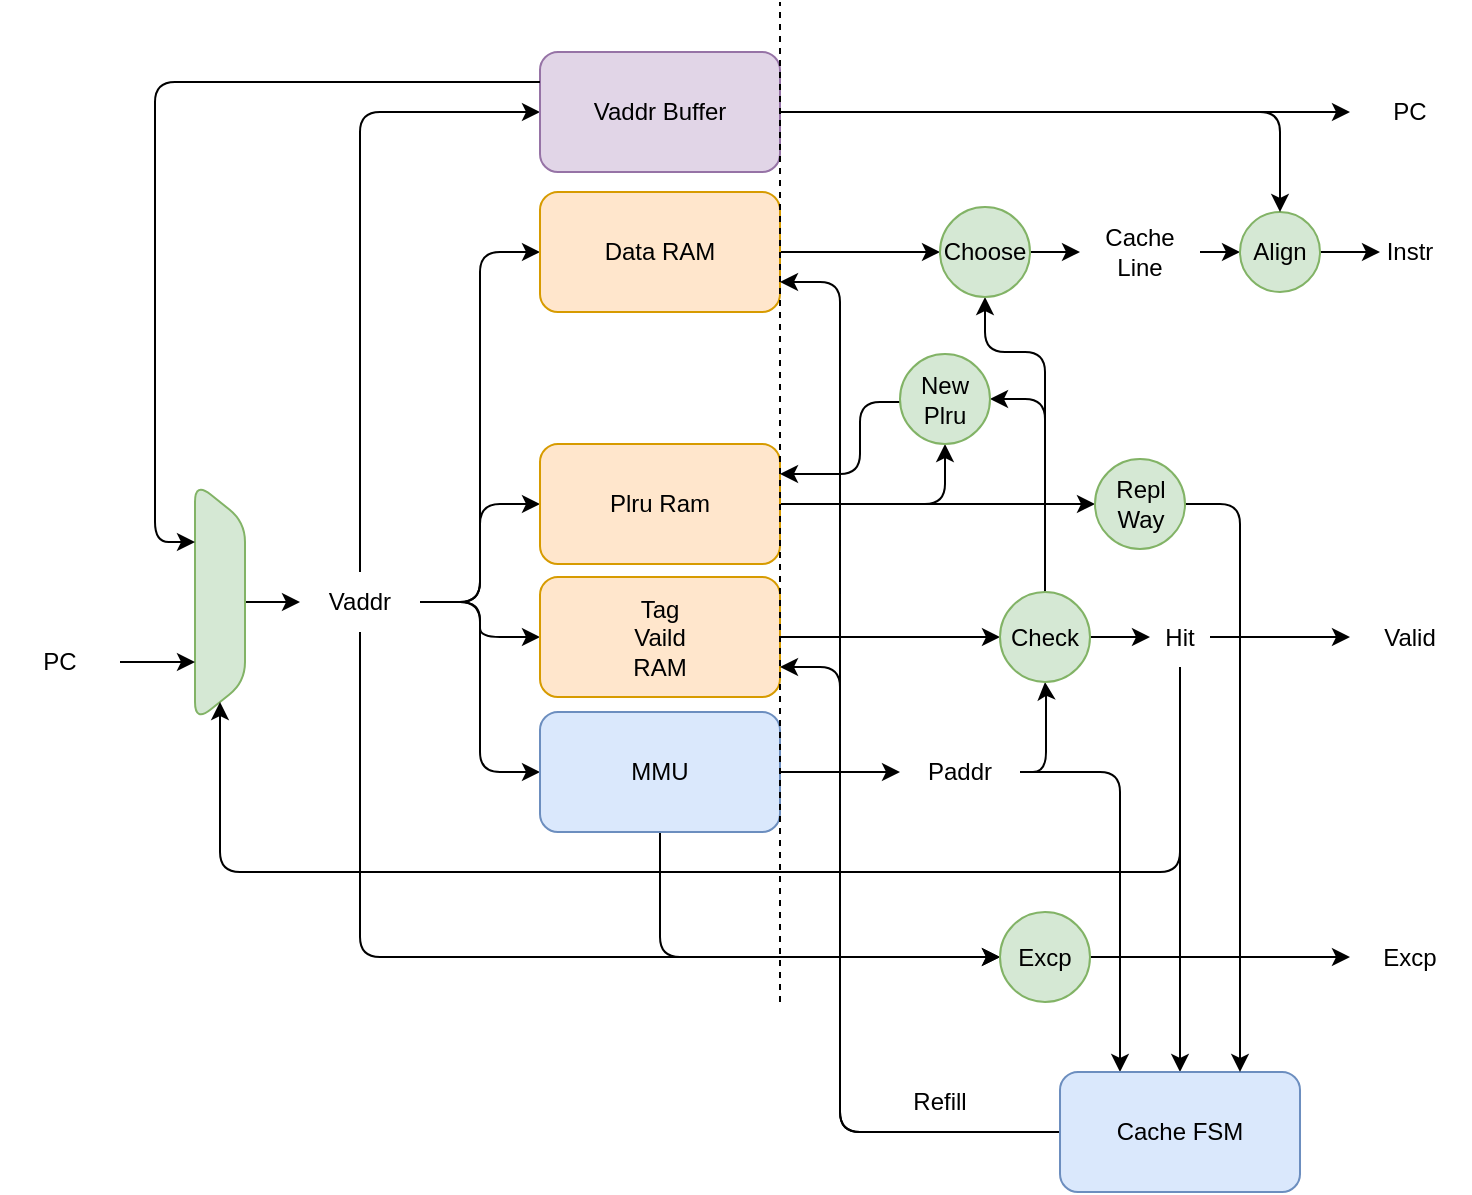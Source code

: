 <mxfile version="24.1.0" type="device">
  <diagram name="第 1 页" id="RHM_bouPQ1e7EWAXzaLb">
    <mxGraphModel dx="1562" dy="917" grid="1" gridSize="10" guides="1" tooltips="1" connect="1" arrows="1" fold="1" page="1" pageScale="1" pageWidth="827" pageHeight="1169" math="0" shadow="0">
      <root>
        <mxCell id="0" />
        <mxCell id="1" parent="0" />
        <mxCell id="nb9R0Qqpwgr36taJY6O--2" style="edgeStyle=orthogonalEdgeStyle;rounded=1;orthogonalLoop=1;jettySize=auto;html=1;exitX=1;exitY=0.5;exitDx=0;exitDy=0;entryX=0;entryY=0.5;entryDx=0;entryDy=0;" parent="1" source="nb9R0Qqpwgr36taJY6O--1" target="nb9R0Qqpwgr36taJY6O--5" edge="1">
          <mxGeometry relative="1" as="geometry">
            <mxPoint x="310" y="395" as="targetPoint" />
          </mxGeometry>
        </mxCell>
        <mxCell id="nb9R0Qqpwgr36taJY6O--3" style="edgeStyle=orthogonalEdgeStyle;rounded=1;orthogonalLoop=1;jettySize=auto;html=1;exitX=1;exitY=0.5;exitDx=0;exitDy=0;entryX=0;entryY=0.5;entryDx=0;entryDy=0;" parent="1" source="nb9R0Qqpwgr36taJY6O--1" target="nb9R0Qqpwgr36taJY6O--4" edge="1">
          <mxGeometry relative="1" as="geometry">
            <mxPoint x="280" y="530" as="targetPoint" />
          </mxGeometry>
        </mxCell>
        <mxCell id="nb9R0Qqpwgr36taJY6O--6" style="edgeStyle=orthogonalEdgeStyle;rounded=1;orthogonalLoop=1;jettySize=auto;html=1;exitX=1;exitY=0.5;exitDx=0;exitDy=0;entryX=0;entryY=0.5;entryDx=0;entryDy=0;" parent="1" source="nb9R0Qqpwgr36taJY6O--1" target="nb9R0Qqpwgr36taJY6O--7" edge="1">
          <mxGeometry relative="1" as="geometry">
            <mxPoint x="280" y="250" as="targetPoint" />
          </mxGeometry>
        </mxCell>
        <mxCell id="nb9R0Qqpwgr36taJY6O--34" style="edgeStyle=orthogonalEdgeStyle;rounded=1;orthogonalLoop=1;jettySize=auto;html=1;exitX=0.5;exitY=0;exitDx=0;exitDy=0;entryX=0;entryY=0.5;entryDx=0;entryDy=0;" parent="1" source="nb9R0Qqpwgr36taJY6O--1" target="nb9R0Qqpwgr36taJY6O--33" edge="1">
          <mxGeometry relative="1" as="geometry" />
        </mxCell>
        <mxCell id="nb9R0Qqpwgr36taJY6O--62" style="edgeStyle=orthogonalEdgeStyle;rounded=1;orthogonalLoop=1;jettySize=auto;html=1;exitX=1;exitY=0.5;exitDx=0;exitDy=0;entryX=0;entryY=0.5;entryDx=0;entryDy=0;" parent="1" source="nb9R0Qqpwgr36taJY6O--1" target="nb9R0Qqpwgr36taJY6O--63" edge="1">
          <mxGeometry relative="1" as="geometry">
            <mxPoint x="300" y="340.0" as="targetPoint" />
          </mxGeometry>
        </mxCell>
        <mxCell id="Xp7x3tLBItudrcKj7IOV-5" style="edgeStyle=orthogonalEdgeStyle;rounded=1;orthogonalLoop=1;jettySize=auto;html=1;exitX=0.5;exitY=1;exitDx=0;exitDy=0;entryX=0;entryY=0.5;entryDx=0;entryDy=0;" edge="1" parent="1" source="nb9R0Qqpwgr36taJY6O--1" target="Xp7x3tLBItudrcKj7IOV-3">
          <mxGeometry relative="1" as="geometry" />
        </mxCell>
        <mxCell id="nb9R0Qqpwgr36taJY6O--1" value="Vaddr" style="text;html=1;align=center;verticalAlign=middle;whiteSpace=wrap;rounded=1;" parent="1" vertex="1">
          <mxGeometry x="190" y="380" width="60" height="30" as="geometry" />
        </mxCell>
        <mxCell id="nb9R0Qqpwgr36taJY6O--12" style="edgeStyle=orthogonalEdgeStyle;rounded=1;orthogonalLoop=1;jettySize=auto;html=1;exitX=1;exitY=0.5;exitDx=0;exitDy=0;" parent="1" source="nb9R0Qqpwgr36taJY6O--4" target="nb9R0Qqpwgr36taJY6O--21" edge="1">
          <mxGeometry relative="1" as="geometry">
            <mxPoint x="485" y="480" as="targetPoint" />
          </mxGeometry>
        </mxCell>
        <mxCell id="Xp7x3tLBItudrcKj7IOV-4" style="edgeStyle=orthogonalEdgeStyle;rounded=1;orthogonalLoop=1;jettySize=auto;html=1;exitX=0.5;exitY=1;exitDx=0;exitDy=0;entryX=0;entryY=0.5;entryDx=0;entryDy=0;" edge="1" parent="1" source="nb9R0Qqpwgr36taJY6O--4" target="Xp7x3tLBItudrcKj7IOV-3">
          <mxGeometry relative="1" as="geometry" />
        </mxCell>
        <mxCell id="nb9R0Qqpwgr36taJY6O--4" value="MMU" style="rounded=1;whiteSpace=wrap;html=1;fillColor=#dae8fc;strokeColor=#6c8ebf;" parent="1" vertex="1">
          <mxGeometry x="310" y="450" width="120" height="60" as="geometry" />
        </mxCell>
        <mxCell id="nb9R0Qqpwgr36taJY6O--46" style="edgeStyle=orthogonalEdgeStyle;rounded=1;orthogonalLoop=1;jettySize=auto;html=1;exitX=1;exitY=0.5;exitDx=0;exitDy=0;entryX=0;entryY=0.5;entryDx=0;entryDy=0;" parent="1" source="nb9R0Qqpwgr36taJY6O--5" target="nb9R0Qqpwgr36taJY6O--43" edge="1">
          <mxGeometry relative="1" as="geometry" />
        </mxCell>
        <mxCell id="nb9R0Qqpwgr36taJY6O--5" value="Data RAM" style="rounded=1;whiteSpace=wrap;html=1;fillColor=#ffe6cc;strokeColor=#d79b00;" parent="1" vertex="1">
          <mxGeometry x="310" y="190" width="120" height="60" as="geometry" />
        </mxCell>
        <mxCell id="nb9R0Qqpwgr36taJY6O--11" style="edgeStyle=orthogonalEdgeStyle;rounded=1;orthogonalLoop=1;jettySize=auto;html=1;exitX=1;exitY=0.5;exitDx=0;exitDy=0;" parent="1" source="nb9R0Qqpwgr36taJY6O--7" target="nb9R0Qqpwgr36taJY6O--22" edge="1">
          <mxGeometry relative="1" as="geometry">
            <mxPoint x="490" y="412.5" as="targetPoint" />
          </mxGeometry>
        </mxCell>
        <mxCell id="nb9R0Qqpwgr36taJY6O--7" value="Tag&lt;div&gt;Vaild&lt;/div&gt;&lt;div&gt;RAM&lt;/div&gt;" style="rounded=1;whiteSpace=wrap;html=1;fillColor=#ffe6cc;strokeColor=#d79b00;" parent="1" vertex="1">
          <mxGeometry x="310" y="382.5" width="120" height="60" as="geometry" />
        </mxCell>
        <mxCell id="nb9R0Qqpwgr36taJY6O--14" style="edgeStyle=orthogonalEdgeStyle;rounded=1;orthogonalLoop=1;jettySize=auto;html=1;exitX=0.5;exitY=0;exitDx=0;exitDy=0;entryX=0;entryY=0.5;entryDx=0;entryDy=0;" parent="1" source="nb9R0Qqpwgr36taJY6O--13" target="nb9R0Qqpwgr36taJY6O--1" edge="1">
          <mxGeometry relative="1" as="geometry" />
        </mxCell>
        <mxCell id="nb9R0Qqpwgr36taJY6O--13" value="" style="shape=trapezoid;perimeter=trapezoidPerimeter;whiteSpace=wrap;html=1;fixedSize=1;rotation=90;rounded=1;fillColor=#d5e8d4;strokeColor=#82b366;" parent="1" vertex="1">
          <mxGeometry x="90" y="382.5" width="120" height="25" as="geometry" />
        </mxCell>
        <mxCell id="nb9R0Qqpwgr36taJY6O--58" style="edgeStyle=orthogonalEdgeStyle;rounded=1;orthogonalLoop=1;jettySize=auto;html=1;exitX=1;exitY=0.5;exitDx=0;exitDy=0;entryX=0.5;entryY=1;entryDx=0;entryDy=0;" parent="1" source="nb9R0Qqpwgr36taJY6O--21" target="nb9R0Qqpwgr36taJY6O--22" edge="1">
          <mxGeometry relative="1" as="geometry">
            <Array as="points">
              <mxPoint x="563" y="480" />
              <mxPoint x="563" y="441" />
            </Array>
          </mxGeometry>
        </mxCell>
        <mxCell id="nb9R0Qqpwgr36taJY6O--84" style="edgeStyle=orthogonalEdgeStyle;rounded=1;orthogonalLoop=1;jettySize=auto;html=1;exitX=1;exitY=0.5;exitDx=0;exitDy=0;entryX=0.25;entryY=0;entryDx=0;entryDy=0;" parent="1" source="nb9R0Qqpwgr36taJY6O--21" target="nb9R0Qqpwgr36taJY6O--52" edge="1">
          <mxGeometry relative="1" as="geometry" />
        </mxCell>
        <mxCell id="nb9R0Qqpwgr36taJY6O--21" value="Paddr" style="text;html=1;align=center;verticalAlign=middle;whiteSpace=wrap;rounded=1;" parent="1" vertex="1">
          <mxGeometry x="490" y="465" width="60" height="30" as="geometry" />
        </mxCell>
        <mxCell id="nb9R0Qqpwgr36taJY6O--24" style="edgeStyle=orthogonalEdgeStyle;rounded=1;orthogonalLoop=1;jettySize=auto;html=1;exitX=1;exitY=0.5;exitDx=0;exitDy=0;" parent="1" source="nb9R0Qqpwgr36taJY6O--22" target="nb9R0Qqpwgr36taJY6O--25" edge="1">
          <mxGeometry relative="1" as="geometry">
            <mxPoint x="610.0" y="412.397" as="targetPoint" />
          </mxGeometry>
        </mxCell>
        <mxCell id="nb9R0Qqpwgr36taJY6O--92" style="edgeStyle=orthogonalEdgeStyle;rounded=1;orthogonalLoop=1;jettySize=auto;html=1;exitX=0.5;exitY=0;exitDx=0;exitDy=0;entryX=1;entryY=0.5;entryDx=0;entryDy=0;" parent="1" source="nb9R0Qqpwgr36taJY6O--22" target="nb9R0Qqpwgr36taJY6O--91" edge="1">
          <mxGeometry relative="1" as="geometry" />
        </mxCell>
        <mxCell id="Xp7x3tLBItudrcKj7IOV-1" style="edgeStyle=orthogonalEdgeStyle;rounded=1;orthogonalLoop=1;jettySize=auto;html=1;exitX=0.5;exitY=0;exitDx=0;exitDy=0;entryX=0.5;entryY=1;entryDx=0;entryDy=0;" edge="1" parent="1" source="nb9R0Qqpwgr36taJY6O--22" target="nb9R0Qqpwgr36taJY6O--43">
          <mxGeometry relative="1" as="geometry">
            <Array as="points">
              <mxPoint x="563" y="270" />
              <mxPoint x="533" y="270" />
            </Array>
          </mxGeometry>
        </mxCell>
        <mxCell id="nb9R0Qqpwgr36taJY6O--22" value="Check" style="ellipse;whiteSpace=wrap;html=1;aspect=fixed;rounded=1;fillColor=#d5e8d4;strokeColor=#82b366;" parent="1" vertex="1">
          <mxGeometry x="540" y="390" width="45" height="45" as="geometry" />
        </mxCell>
        <mxCell id="nb9R0Qqpwgr36taJY6O--40" style="edgeStyle=orthogonalEdgeStyle;rounded=1;orthogonalLoop=1;jettySize=auto;html=1;exitX=0.5;exitY=1;exitDx=0;exitDy=0;entryX=1;entryY=0.5;entryDx=0;entryDy=0;" parent="1" source="nb9R0Qqpwgr36taJY6O--25" target="nb9R0Qqpwgr36taJY6O--13" edge="1">
          <mxGeometry relative="1" as="geometry">
            <Array as="points">
              <mxPoint x="630" y="530" />
              <mxPoint x="150" y="530" />
            </Array>
          </mxGeometry>
        </mxCell>
        <mxCell id="nb9R0Qqpwgr36taJY6O--49" style="edgeStyle=orthogonalEdgeStyle;rounded=1;orthogonalLoop=1;jettySize=auto;html=1;exitX=1;exitY=0.5;exitDx=0;exitDy=0;" parent="1" source="nb9R0Qqpwgr36taJY6O--25" target="nb9R0Qqpwgr36taJY6O--79" edge="1">
          <mxGeometry relative="1" as="geometry">
            <mxPoint x="730" y="412.5" as="targetPoint" />
          </mxGeometry>
        </mxCell>
        <mxCell id="nb9R0Qqpwgr36taJY6O--59" style="edgeStyle=orthogonalEdgeStyle;rounded=1;orthogonalLoop=1;jettySize=auto;html=1;exitX=0.5;exitY=1;exitDx=0;exitDy=0;entryX=0.5;entryY=0;entryDx=0;entryDy=0;" parent="1" source="nb9R0Qqpwgr36taJY6O--25" target="nb9R0Qqpwgr36taJY6O--52" edge="1">
          <mxGeometry relative="1" as="geometry" />
        </mxCell>
        <mxCell id="nb9R0Qqpwgr36taJY6O--25" value="Hit" style="text;html=1;align=center;verticalAlign=middle;whiteSpace=wrap;rounded=1;" parent="1" vertex="1">
          <mxGeometry x="615" y="397.5" width="30" height="30" as="geometry" />
        </mxCell>
        <mxCell id="nb9R0Qqpwgr36taJY6O--30" style="edgeStyle=orthogonalEdgeStyle;rounded=1;orthogonalLoop=1;jettySize=auto;html=1;exitX=1;exitY=0.5;exitDx=0;exitDy=0;entryX=0;entryY=0.5;entryDx=0;entryDy=0;" parent="1" source="nb9R0Qqpwgr36taJY6O--29" target="nb9R0Qqpwgr36taJY6O--31" edge="1">
          <mxGeometry relative="1" as="geometry">
            <mxPoint x="690" y="219.724" as="targetPoint" />
          </mxGeometry>
        </mxCell>
        <mxCell id="nb9R0Qqpwgr36taJY6O--29" value="Cache Line" style="text;html=1;align=center;verticalAlign=middle;whiteSpace=wrap;rounded=1;" parent="1" vertex="1">
          <mxGeometry x="580" y="205.0" width="60" height="30" as="geometry" />
        </mxCell>
        <mxCell id="nb9R0Qqpwgr36taJY6O--60" style="edgeStyle=orthogonalEdgeStyle;rounded=1;orthogonalLoop=1;jettySize=auto;html=1;exitX=1;exitY=0.5;exitDx=0;exitDy=0;" parent="1" source="nb9R0Qqpwgr36taJY6O--31" target="nb9R0Qqpwgr36taJY6O--61" edge="1">
          <mxGeometry relative="1" as="geometry">
            <mxPoint x="730.0" y="219.724" as="targetPoint" />
          </mxGeometry>
        </mxCell>
        <mxCell id="nb9R0Qqpwgr36taJY6O--31" value="Align" style="ellipse;whiteSpace=wrap;html=1;aspect=fixed;rounded=1;fillColor=#d5e8d4;strokeColor=#82b366;" parent="1" vertex="1">
          <mxGeometry x="660" y="200" width="40" height="40" as="geometry" />
        </mxCell>
        <mxCell id="nb9R0Qqpwgr36taJY6O--77" style="edgeStyle=orthogonalEdgeStyle;rounded=1;orthogonalLoop=1;jettySize=auto;html=1;exitX=1;exitY=0.5;exitDx=0;exitDy=0;" parent="1" source="nb9R0Qqpwgr36taJY6O--33" target="nb9R0Qqpwgr36taJY6O--78" edge="1">
          <mxGeometry relative="1" as="geometry">
            <mxPoint x="730.0" y="150.069" as="targetPoint" />
          </mxGeometry>
        </mxCell>
        <mxCell id="nb9R0Qqpwgr36taJY6O--83" style="edgeStyle=orthogonalEdgeStyle;rounded=1;orthogonalLoop=1;jettySize=auto;html=1;exitX=1;exitY=0.5;exitDx=0;exitDy=0;entryX=0.5;entryY=0;entryDx=0;entryDy=0;" parent="1" source="nb9R0Qqpwgr36taJY6O--33" target="nb9R0Qqpwgr36taJY6O--31" edge="1">
          <mxGeometry relative="1" as="geometry" />
        </mxCell>
        <mxCell id="nb9R0Qqpwgr36taJY6O--33" value="Vaddr Buffer" style="rounded=1;whiteSpace=wrap;html=1;fillColor=#e1d5e7;strokeColor=#9673a6;" parent="1" vertex="1">
          <mxGeometry x="310" y="120" width="120" height="60" as="geometry" />
        </mxCell>
        <mxCell id="nb9R0Qqpwgr36taJY6O--35" style="edgeStyle=orthogonalEdgeStyle;rounded=1;orthogonalLoop=1;jettySize=auto;html=1;exitX=0;exitY=0.25;exitDx=0;exitDy=0;entryX=0.25;entryY=1;entryDx=0;entryDy=0;" parent="1" source="nb9R0Qqpwgr36taJY6O--33" target="nb9R0Qqpwgr36taJY6O--13" edge="1">
          <mxGeometry relative="1" as="geometry" />
        </mxCell>
        <mxCell id="nb9R0Qqpwgr36taJY6O--39" style="edgeStyle=orthogonalEdgeStyle;rounded=1;orthogonalLoop=1;jettySize=auto;html=1;exitX=1;exitY=0.5;exitDx=0;exitDy=0;entryX=0.75;entryY=1;entryDx=0;entryDy=0;" parent="1" source="nb9R0Qqpwgr36taJY6O--38" target="nb9R0Qqpwgr36taJY6O--13" edge="1">
          <mxGeometry relative="1" as="geometry" />
        </mxCell>
        <mxCell id="nb9R0Qqpwgr36taJY6O--38" value="PC" style="text;html=1;align=center;verticalAlign=middle;whiteSpace=wrap;rounded=1;" parent="1" vertex="1">
          <mxGeometry x="40" y="410" width="60" height="30" as="geometry" />
        </mxCell>
        <mxCell id="nb9R0Qqpwgr36taJY6O--48" style="edgeStyle=orthogonalEdgeStyle;rounded=1;orthogonalLoop=1;jettySize=auto;html=1;exitX=1;exitY=0.5;exitDx=0;exitDy=0;entryX=0;entryY=0.5;entryDx=0;entryDy=0;" parent="1" source="nb9R0Qqpwgr36taJY6O--43" target="nb9R0Qqpwgr36taJY6O--29" edge="1">
          <mxGeometry relative="1" as="geometry" />
        </mxCell>
        <mxCell id="nb9R0Qqpwgr36taJY6O--43" value="&lt;div&gt;&lt;span style=&quot;background-color: initial;&quot;&gt;Choose&lt;/span&gt;&lt;/div&gt;" style="ellipse;whiteSpace=wrap;html=1;aspect=fixed;rounded=1;fillColor=#d5e8d4;strokeColor=#82b366;" parent="1" vertex="1">
          <mxGeometry x="510" y="197.5" width="45" height="45" as="geometry" />
        </mxCell>
        <mxCell id="nb9R0Qqpwgr36taJY6O--72" style="edgeStyle=orthogonalEdgeStyle;rounded=1;orthogonalLoop=1;jettySize=auto;html=1;exitX=0;exitY=0.5;exitDx=0;exitDy=0;entryX=1;entryY=0.75;entryDx=0;entryDy=0;" parent="1" source="nb9R0Qqpwgr36taJY6O--52" target="nb9R0Qqpwgr36taJY6O--5" edge="1">
          <mxGeometry relative="1" as="geometry">
            <Array as="points">
              <mxPoint x="460" y="660" />
              <mxPoint x="460" y="235" />
            </Array>
          </mxGeometry>
        </mxCell>
        <mxCell id="nb9R0Qqpwgr36taJY6O--74" style="edgeStyle=orthogonalEdgeStyle;rounded=1;orthogonalLoop=1;jettySize=auto;html=1;exitX=0;exitY=0.5;exitDx=0;exitDy=0;entryX=1;entryY=0.75;entryDx=0;entryDy=0;" parent="1" source="nb9R0Qqpwgr36taJY6O--52" target="nb9R0Qqpwgr36taJY6O--7" edge="1">
          <mxGeometry relative="1" as="geometry">
            <Array as="points">
              <mxPoint x="460" y="660" />
              <mxPoint x="460" y="428" />
            </Array>
          </mxGeometry>
        </mxCell>
        <mxCell id="nb9R0Qqpwgr36taJY6O--52" value="Cache FSM" style="rounded=1;whiteSpace=wrap;html=1;fillColor=#dae8fc;strokeColor=#6c8ebf;" parent="1" vertex="1">
          <mxGeometry x="570.004" y="630" width="120" height="60" as="geometry" />
        </mxCell>
        <mxCell id="nb9R0Qqpwgr36taJY6O--57" value="Refill" style="text;html=1;align=center;verticalAlign=middle;whiteSpace=wrap;rounded=1;" parent="1" vertex="1">
          <mxGeometry x="480" y="630" width="60" height="30" as="geometry" />
        </mxCell>
        <mxCell id="nb9R0Qqpwgr36taJY6O--61" value="Instr" style="text;html=1;align=center;verticalAlign=middle;whiteSpace=wrap;rounded=1;" parent="1" vertex="1">
          <mxGeometry x="730" y="205" width="30" height="30" as="geometry" />
        </mxCell>
        <mxCell id="nb9R0Qqpwgr36taJY6O--69" style="edgeStyle=orthogonalEdgeStyle;rounded=1;orthogonalLoop=1;jettySize=auto;html=1;exitX=1;exitY=0.5;exitDx=0;exitDy=0;entryX=0;entryY=0.5;entryDx=0;entryDy=0;" parent="1" source="nb9R0Qqpwgr36taJY6O--63" target="nb9R0Qqpwgr36taJY6O--66" edge="1">
          <mxGeometry relative="1" as="geometry" />
        </mxCell>
        <mxCell id="nb9R0Qqpwgr36taJY6O--93" style="edgeStyle=orthogonalEdgeStyle;rounded=1;orthogonalLoop=1;jettySize=auto;html=1;exitX=1;exitY=0.5;exitDx=0;exitDy=0;entryX=0.5;entryY=1;entryDx=0;entryDy=0;" parent="1" source="nb9R0Qqpwgr36taJY6O--63" target="nb9R0Qqpwgr36taJY6O--91" edge="1">
          <mxGeometry relative="1" as="geometry" />
        </mxCell>
        <mxCell id="nb9R0Qqpwgr36taJY6O--63" value="Plru Ram" style="rounded=1;whiteSpace=wrap;html=1;fillColor=#ffe6cc;strokeColor=#d79b00;" parent="1" vertex="1">
          <mxGeometry x="310" y="316" width="120" height="60" as="geometry" />
        </mxCell>
        <mxCell id="nb9R0Qqpwgr36taJY6O--94" style="edgeStyle=orthogonalEdgeStyle;rounded=1;orthogonalLoop=1;jettySize=auto;html=1;exitX=1;exitY=0.5;exitDx=0;exitDy=0;entryX=0.75;entryY=0;entryDx=0;entryDy=0;" parent="1" source="nb9R0Qqpwgr36taJY6O--66" target="nb9R0Qqpwgr36taJY6O--52" edge="1">
          <mxGeometry relative="1" as="geometry" />
        </mxCell>
        <mxCell id="nb9R0Qqpwgr36taJY6O--66" value="Repl&lt;div&gt;Way&lt;/div&gt;" style="ellipse;whiteSpace=wrap;html=1;aspect=fixed;rounded=1;fillColor=#d5e8d4;strokeColor=#82b366;" parent="1" vertex="1">
          <mxGeometry x="587.5" y="323.5" width="45" height="45" as="geometry" />
        </mxCell>
        <mxCell id="nb9R0Qqpwgr36taJY6O--78" value="PC" style="text;html=1;align=center;verticalAlign=middle;whiteSpace=wrap;rounded=1;" parent="1" vertex="1">
          <mxGeometry x="715.0" y="134.999" width="60" height="30" as="geometry" />
        </mxCell>
        <mxCell id="nb9R0Qqpwgr36taJY6O--79" value="Valid" style="text;html=1;align=center;verticalAlign=middle;whiteSpace=wrap;rounded=1;" parent="1" vertex="1">
          <mxGeometry x="715.0" y="397.5" width="60" height="30" as="geometry" />
        </mxCell>
        <mxCell id="nb9R0Qqpwgr36taJY6O--89" style="edgeStyle=orthogonalEdgeStyle;rounded=1;orthogonalLoop=1;jettySize=auto;html=1;exitX=0;exitY=0.5;exitDx=0;exitDy=0;entryX=1;entryY=0.25;entryDx=0;entryDy=0;" parent="1" target="nb9R0Qqpwgr36taJY6O--63" edge="1">
          <mxGeometry relative="1" as="geometry">
            <mxPoint x="490" y="295.0" as="sourcePoint" />
            <Array as="points">
              <mxPoint x="470" y="295" />
              <mxPoint x="470" y="331" />
            </Array>
          </mxGeometry>
        </mxCell>
        <mxCell id="nb9R0Qqpwgr36taJY6O--91" value="New&lt;div&gt;Plru&lt;/div&gt;" style="ellipse;whiteSpace=wrap;html=1;aspect=fixed;rounded=1;fillColor=#d5e8d4;strokeColor=#82b366;" parent="1" vertex="1">
          <mxGeometry x="490" y="271" width="45" height="45" as="geometry" />
        </mxCell>
        <mxCell id="Xp7x3tLBItudrcKj7IOV-8" style="edgeStyle=orthogonalEdgeStyle;rounded=1;orthogonalLoop=1;jettySize=auto;html=1;exitX=1;exitY=0.5;exitDx=0;exitDy=0;entryX=0;entryY=0.5;entryDx=0;entryDy=0;" edge="1" parent="1" source="Xp7x3tLBItudrcKj7IOV-3" target="Xp7x3tLBItudrcKj7IOV-7">
          <mxGeometry relative="1" as="geometry" />
        </mxCell>
        <mxCell id="Xp7x3tLBItudrcKj7IOV-3" value="Excp" style="ellipse;whiteSpace=wrap;html=1;aspect=fixed;rounded=1;fillColor=#d5e8d4;strokeColor=#82b366;" vertex="1" parent="1">
          <mxGeometry x="540" y="550" width="45" height="45" as="geometry" />
        </mxCell>
        <mxCell id="Xp7x3tLBItudrcKj7IOV-7" value="Excp" style="text;html=1;align=center;verticalAlign=middle;whiteSpace=wrap;rounded=1;" vertex="1" parent="1">
          <mxGeometry x="715.0" y="557.5" width="60" height="30" as="geometry" />
        </mxCell>
        <mxCell id="nb9R0Qqpwgr36taJY6O--9" value="" style="endArrow=none;dashed=1;html=1;rounded=1;" parent="1" edge="1">
          <mxGeometry width="50" height="50" relative="1" as="geometry">
            <mxPoint x="430" y="595" as="sourcePoint" />
            <mxPoint x="430" y="95" as="targetPoint" />
          </mxGeometry>
        </mxCell>
      </root>
    </mxGraphModel>
  </diagram>
</mxfile>
